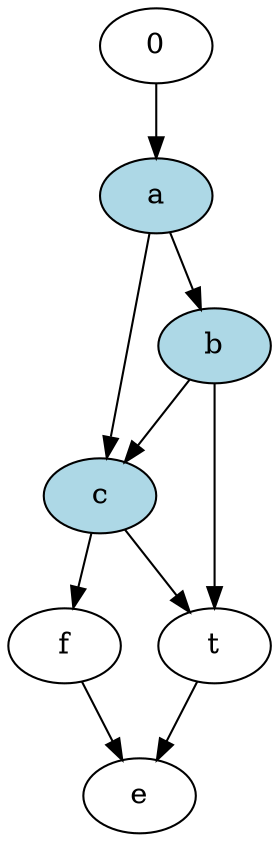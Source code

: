 digraph {
    a [fillcolor = lightblue, style = filled];
    b [fillcolor = lightblue, style = filled];
    c [fillcolor = lightblue, style = filled];
    n0 [label = 0];

    n0 -> a;
    a -> b;
    a -> c;
    b -> t;
    b -> c;
    c -> t;
    c -> f;
    t -> e;
    f -> e;
}

